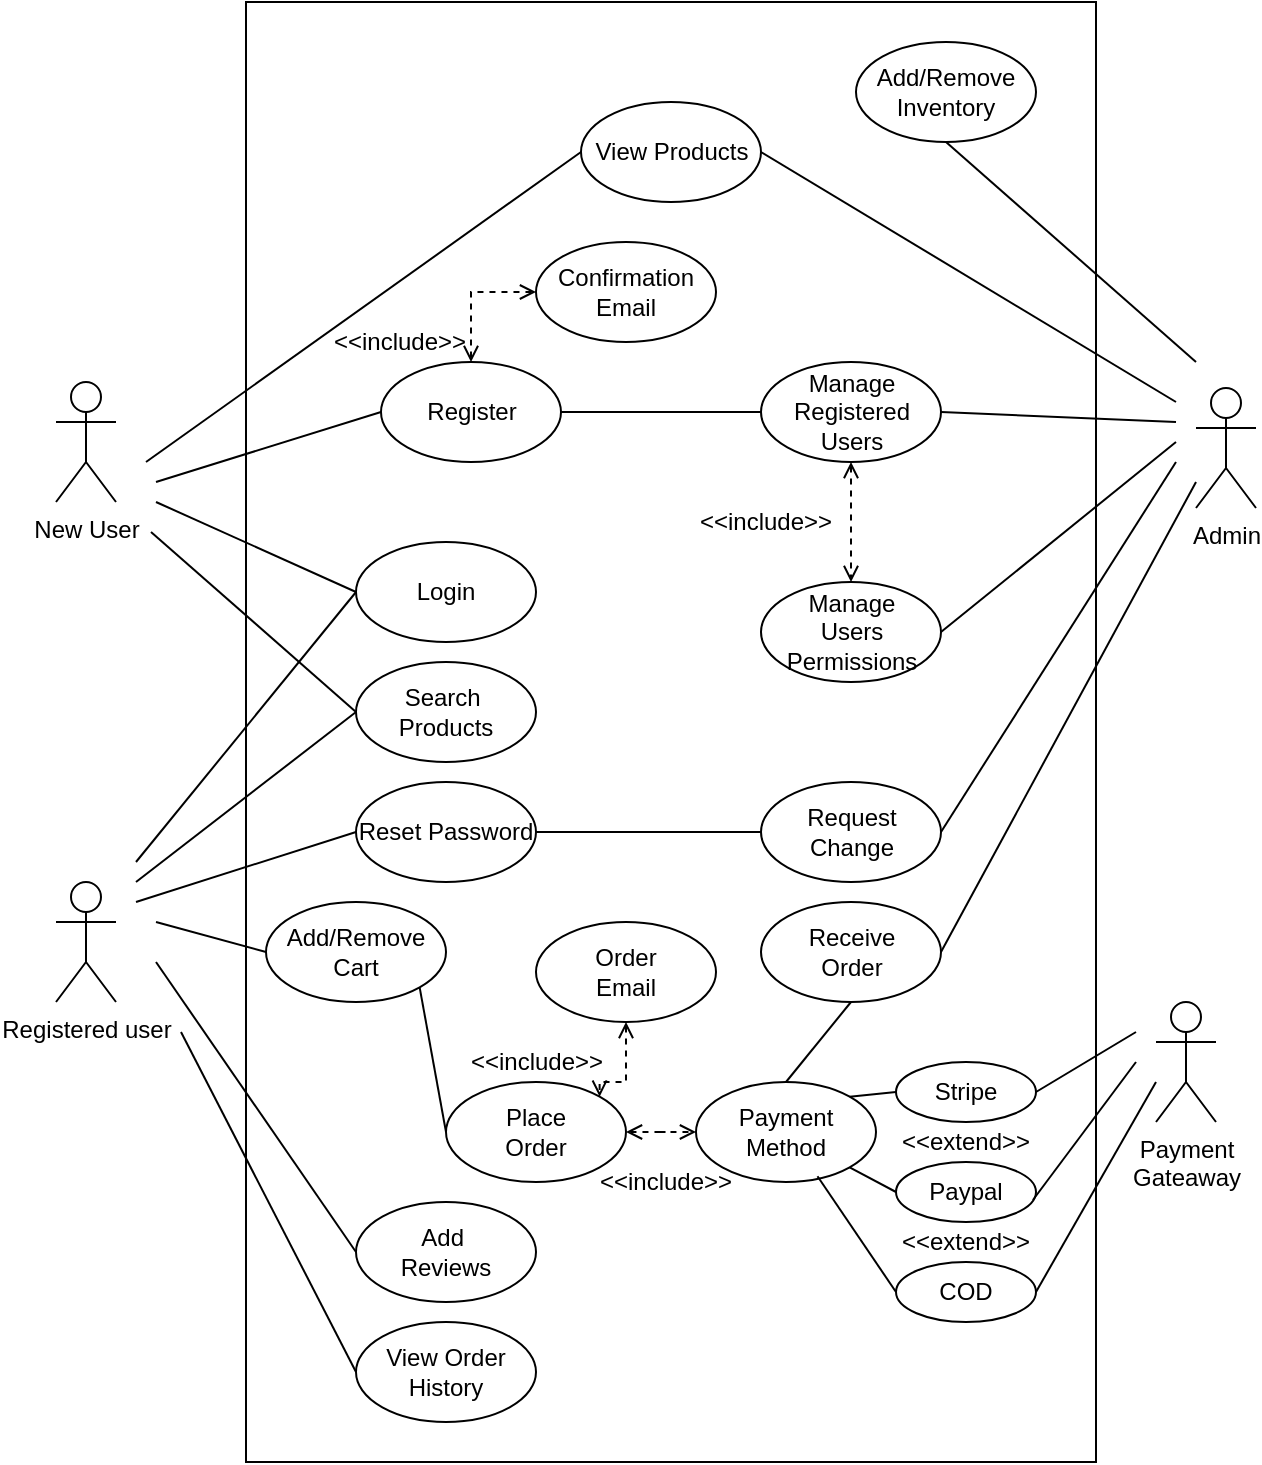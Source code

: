 <mxfile version="17.4.6" type="device"><diagram name="Page-1" id="e7e014a7-5840-1c2e-5031-d8a46d1fe8dd"><mxGraphModel dx="983" dy="508" grid="1" gridSize="10" guides="1" tooltips="1" connect="1" arrows="1" fold="1" page="1" pageScale="1" pageWidth="1169" pageHeight="826" background="none" math="0" shadow="0"><root><mxCell id="0"/><mxCell id="1" parent="0"/><mxCell id="q6a3Mhr6wD_Aku6HzVDH-3" value="" style="rounded=0;whiteSpace=wrap;html=1;" parent="1" vertex="1"><mxGeometry x="485" y="220" width="425" height="730" as="geometry"/></mxCell><object label="New User&lt;br&gt;" id="q6a3Mhr6wD_Aku6HzVDH-4"><mxCell style="shape=umlActor;verticalLabelPosition=bottom;verticalAlign=top;html=1;outlineConnect=0;" parent="1" vertex="1"><mxGeometry x="390" y="410" width="30" height="60" as="geometry"/></mxCell></object><mxCell id="q6a3Mhr6wD_Aku6HzVDH-5" value="Admin" style="shape=umlActor;verticalLabelPosition=bottom;verticalAlign=top;html=1;outlineConnect=0;" parent="1" vertex="1"><mxGeometry x="960" y="413" width="30" height="60" as="geometry"/></mxCell><mxCell id="q6a3Mhr6wD_Aku6HzVDH-6" value="View Products" style="ellipse;whiteSpace=wrap;html=1;" parent="1" vertex="1"><mxGeometry x="652.5" y="270" width="90" height="50" as="geometry"/></mxCell><mxCell id="q6a3Mhr6wD_Aku6HzVDH-17" value="Registered user&lt;br&gt;" style="shape=umlActor;verticalLabelPosition=bottom;verticalAlign=top;html=1;outlineConnect=0;" parent="1" vertex="1"><mxGeometry x="390" y="660" width="30" height="60" as="geometry"/></mxCell><mxCell id="q6a3Mhr6wD_Aku6HzVDH-20" value="" style="endArrow=none;html=1;rounded=0;entryX=0;entryY=0.5;entryDx=0;entryDy=0;" parent="1" target="q6a3Mhr6wD_Aku6HzVDH-6" edge="1"><mxGeometry width="50" height="50" relative="1" as="geometry"><mxPoint x="435" y="450" as="sourcePoint"/><mxPoint x="485" y="400" as="targetPoint"/></mxGeometry></mxCell><mxCell id="q6a3Mhr6wD_Aku6HzVDH-24" value="" style="endArrow=none;html=1;rounded=0;entryX=0;entryY=0.5;entryDx=0;entryDy=0;" parent="1" target="kOctwU49LShq_mwPdUdn-38" edge="1"><mxGeometry width="50" height="50" relative="1" as="geometry"><mxPoint x="440" y="700" as="sourcePoint"/><mxPoint x="540.0" y="865" as="targetPoint"/></mxGeometry></mxCell><mxCell id="q6a3Mhr6wD_Aku6HzVDH-25" value="" style="endArrow=none;html=1;rounded=0;entryX=0;entryY=0.5;entryDx=0;entryDy=0;exitX=1;exitY=1;exitDx=0;exitDy=0;" parent="1" source="kOctwU49LShq_mwPdUdn-20" target="kOctwU49LShq_mwPdUdn-23" edge="1"><mxGeometry width="50" height="50" relative="1" as="geometry"><mxPoint x="440" y="700" as="sourcePoint"/><mxPoint x="600" y="745" as="targetPoint"/></mxGeometry></mxCell><mxCell id="q6a3Mhr6wD_Aku6HzVDH-26" value="" style="endArrow=none;html=1;rounded=0;entryX=0;entryY=0.5;entryDx=0;entryDy=0;" parent="1" target="kOctwU49LShq_mwPdUdn-16" edge="1"><mxGeometry width="50" height="50" relative="1" as="geometry"><mxPoint x="430" y="660" as="sourcePoint"/><mxPoint x="525.0" y="650" as="targetPoint"/></mxGeometry></mxCell><mxCell id="q6a3Mhr6wD_Aku6HzVDH-32" value="" style="endArrow=none;html=1;rounded=0;exitX=1;exitY=0.5;exitDx=0;exitDy=0;" parent="1" source="kOctwU49LShq_mwPdUdn-3" edge="1"><mxGeometry width="50" height="50" relative="1" as="geometry"><mxPoint x="840.0" y="430.0" as="sourcePoint"/><mxPoint x="950" y="430" as="targetPoint"/></mxGeometry></mxCell><mxCell id="q6a3Mhr6wD_Aku6HzVDH-39" value="" style="endArrow=none;html=1;rounded=0;entryX=0;entryY=0.5;entryDx=0;entryDy=0;" parent="1" target="kOctwU49LShq_mwPdUdn-10" edge="1"><mxGeometry width="50" height="50" relative="1" as="geometry"><mxPoint x="440" y="460" as="sourcePoint"/><mxPoint x="547.5" y="425.0" as="targetPoint"/></mxGeometry></mxCell><mxCell id="q6a3Mhr6wD_Aku6HzVDH-40" value="" style="endArrow=none;html=1;rounded=0;entryX=0;entryY=0.5;entryDx=0;entryDy=0;" parent="1" target="kOctwU49LShq_mwPdUdn-11" edge="1"><mxGeometry width="50" height="50" relative="1" as="geometry"><mxPoint x="430" y="650" as="sourcePoint"/><mxPoint x="542.5" y="530" as="targetPoint"/></mxGeometry></mxCell><mxCell id="q6a3Mhr6wD_Aku6HzVDH-42" value="" style="endArrow=none;html=1;rounded=0;entryX=0;entryY=0.5;entryDx=0;entryDy=0;" parent="1" target="kOctwU49LShq_mwPdUdn-14" edge="1"><mxGeometry width="50" height="50" relative="1" as="geometry"><mxPoint x="430" y="670" as="sourcePoint"/><mxPoint x="530.0" y="570" as="targetPoint"/></mxGeometry></mxCell><mxCell id="q6a3Mhr6wD_Aku6HzVDH-47" value="" style="endArrow=none;html=1;rounded=0;exitX=0;exitY=0.5;exitDx=0;exitDy=0;entryX=1;entryY=0.5;entryDx=0;entryDy=0;endFill=0;" parent="1" source="kOctwU49LShq_mwPdUdn-15" target="kOctwU49LShq_mwPdUdn-14" edge="1"><mxGeometry width="50" height="50" relative="1" as="geometry"><mxPoint x="742.5" y="590" as="sourcePoint"/><mxPoint x="635" y="590" as="targetPoint"/></mxGeometry></mxCell><mxCell id="q6a3Mhr6wD_Aku6HzVDH-48" value="" style="endArrow=none;html=1;rounded=0;exitX=1;exitY=0.5;exitDx=0;exitDy=0;" parent="1" source="kOctwU49LShq_mwPdUdn-15" edge="1"><mxGeometry width="50" height="50" relative="1" as="geometry"><mxPoint x="845.0" y="580" as="sourcePoint"/><mxPoint x="950" y="450" as="targetPoint"/></mxGeometry></mxCell><mxCell id="q6a3Mhr6wD_Aku6HzVDH-49" value="Payment&lt;br&gt;Gateaway" style="shape=umlActor;verticalLabelPosition=bottom;verticalAlign=top;html=1;outlineConnect=0;" parent="1" vertex="1"><mxGeometry x="940" y="720" width="30" height="60" as="geometry"/></mxCell><mxCell id="q6a3Mhr6wD_Aku6HzVDH-51" value="Paypal" style="ellipse;whiteSpace=wrap;html=1;" parent="1" vertex="1"><mxGeometry x="810" y="800" width="70" height="30" as="geometry"/></mxCell><mxCell id="q6a3Mhr6wD_Aku6HzVDH-52" value="" style="endArrow=none;html=1;rounded=0;exitX=1;exitY=0.5;exitDx=0;exitDy=0;" parent="1" source="kOctwU49LShq_mwPdUdn-28" edge="1"><mxGeometry width="50" height="50" relative="1" as="geometry"><mxPoint x="888.07" y="720.0" as="sourcePoint"/><mxPoint x="930" y="735" as="targetPoint"/></mxGeometry></mxCell><mxCell id="q6a3Mhr6wD_Aku6HzVDH-53" value="" style="endArrow=none;html=1;rounded=0;exitX=0.978;exitY=0.633;exitDx=0;exitDy=0;exitPerimeter=0;" parent="1" source="q6a3Mhr6wD_Aku6HzVDH-51" edge="1"><mxGeometry width="50" height="50" relative="1" as="geometry"><mxPoint x="888.07" y="750" as="sourcePoint"/><mxPoint x="930" y="750" as="targetPoint"/></mxGeometry></mxCell><mxCell id="kOctwU49LShq_mwPdUdn-2" value="" style="endArrow=none;html=1;rounded=0;exitX=1;exitY=0.5;exitDx=0;exitDy=0;" parent="1" source="q6a3Mhr6wD_Aku6HzVDH-6" edge="1"><mxGeometry width="50" height="50" relative="1" as="geometry"><mxPoint x="845.0" y="390.5" as="sourcePoint"/><mxPoint x="950" y="420" as="targetPoint"/></mxGeometry></mxCell><mxCell id="kOctwU49LShq_mwPdUdn-8" style="edgeStyle=orthogonalEdgeStyle;rounded=0;orthogonalLoop=1;jettySize=auto;html=1;entryX=0.5;entryY=0;entryDx=0;entryDy=0;endArrow=open;endFill=0;startArrow=open;startFill=0;dashed=1;" parent="1" source="kOctwU49LShq_mwPdUdn-3" target="kOctwU49LShq_mwPdUdn-5" edge="1"><mxGeometry relative="1" as="geometry"/></mxCell><mxCell id="kOctwU49LShq_mwPdUdn-3" value="Manage&lt;br&gt;Registered Users" style="ellipse;whiteSpace=wrap;html=1;" parent="1" vertex="1"><mxGeometry x="742.5" y="400" width="90" height="50" as="geometry"/></mxCell><mxCell id="kOctwU49LShq_mwPdUdn-4" value="" style="endArrow=none;html=1;rounded=0;entryX=0;entryY=0.5;entryDx=0;entryDy=0;exitX=1;exitY=0.5;exitDx=0;exitDy=0;" parent="1" source="kOctwU49LShq_mwPdUdn-10" target="kOctwU49LShq_mwPdUdn-3" edge="1"><mxGeometry width="50" height="50" relative="1" as="geometry"><mxPoint x="652.5" y="425.0" as="sourcePoint"/><mxPoint x="757.5" y="480" as="targetPoint"/></mxGeometry></mxCell><mxCell id="kOctwU49LShq_mwPdUdn-5" value="Manage&lt;br&gt;Users&lt;br&gt;Permissions" style="ellipse;whiteSpace=wrap;html=1;" parent="1" vertex="1"><mxGeometry x="742.5" y="510" width="90" height="50" as="geometry"/></mxCell><mxCell id="kOctwU49LShq_mwPdUdn-7" value="" style="endArrow=none;html=1;rounded=0;exitX=1;exitY=0.5;exitDx=0;exitDy=0;" parent="1" source="kOctwU49LShq_mwPdUdn-5" edge="1"><mxGeometry width="50" height="50" relative="1" as="geometry"><mxPoint x="842.5" y="460.0" as="sourcePoint"/><mxPoint x="950" y="440" as="targetPoint"/></mxGeometry></mxCell><mxCell id="kOctwU49LShq_mwPdUdn-9" value="&amp;lt;&amp;lt;include&amp;gt;&amp;gt;" style="text;html=1;strokeColor=none;fillColor=none;align=center;verticalAlign=middle;whiteSpace=wrap;rounded=0;" parent="1" vertex="1"><mxGeometry x="720" y="470" width="50" height="20" as="geometry"/></mxCell><mxCell id="kOctwU49LShq_mwPdUdn-42" style="edgeStyle=orthogonalEdgeStyle;rounded=0;orthogonalLoop=1;jettySize=auto;html=1;entryX=0;entryY=0.5;entryDx=0;entryDy=0;dashed=1;startArrow=open;startFill=0;endArrow=open;endFill=0;" parent="1" source="kOctwU49LShq_mwPdUdn-10" target="kOctwU49LShq_mwPdUdn-41" edge="1"><mxGeometry relative="1" as="geometry"><Array as="points"><mxPoint x="598" y="365"/></Array></mxGeometry></mxCell><mxCell id="kOctwU49LShq_mwPdUdn-10" value="Register" style="ellipse;whiteSpace=wrap;html=1;" parent="1" vertex="1"><mxGeometry x="552.5" y="400" width="90" height="50" as="geometry"/></mxCell><mxCell id="kOctwU49LShq_mwPdUdn-11" value="Login" style="ellipse;whiteSpace=wrap;html=1;" parent="1" vertex="1"><mxGeometry x="540" y="490" width="90" height="50" as="geometry"/></mxCell><mxCell id="kOctwU49LShq_mwPdUdn-12" value="" style="endArrow=none;html=1;rounded=0;entryX=0;entryY=0.5;entryDx=0;entryDy=0;" parent="1" target="kOctwU49LShq_mwPdUdn-11" edge="1"><mxGeometry width="50" height="50" relative="1" as="geometry"><mxPoint x="440" y="470" as="sourcePoint"/><mxPoint x="562.5" y="435.0" as="targetPoint"/></mxGeometry></mxCell><mxCell id="kOctwU49LShq_mwPdUdn-15" value="Request&lt;br&gt;Change" style="ellipse;whiteSpace=wrap;html=1;" parent="1" vertex="1"><mxGeometry x="742.5" y="610" width="90" height="50" as="geometry"/></mxCell><mxCell id="kOctwU49LShq_mwPdUdn-16" value="Search&amp;nbsp;&lt;br&gt;Products" style="ellipse;whiteSpace=wrap;html=1;" parent="1" vertex="1"><mxGeometry x="540" y="550" width="90" height="50" as="geometry"/></mxCell><mxCell id="kOctwU49LShq_mwPdUdn-14" value="Reset Password" style="ellipse;whiteSpace=wrap;html=1;" parent="1" vertex="1"><mxGeometry x="540" y="610" width="90" height="50" as="geometry"/></mxCell><mxCell id="kOctwU49LShq_mwPdUdn-19" value="" style="endArrow=none;html=1;rounded=0;entryX=0;entryY=0.5;entryDx=0;entryDy=0;" parent="1" target="kOctwU49LShq_mwPdUdn-16" edge="1"><mxGeometry width="50" height="50" relative="1" as="geometry"><mxPoint x="437.5" y="485.0" as="sourcePoint"/><mxPoint x="537.5" y="530.0" as="targetPoint"/></mxGeometry></mxCell><mxCell id="kOctwU49LShq_mwPdUdn-20" value="Add/Remove&lt;br&gt;Cart" style="ellipse;whiteSpace=wrap;html=1;" parent="1" vertex="1"><mxGeometry x="495" y="670" width="90" height="50" as="geometry"/></mxCell><mxCell id="kOctwU49LShq_mwPdUdn-21" value="" style="endArrow=none;html=1;rounded=0;entryX=0;entryY=0.5;entryDx=0;entryDy=0;" parent="1" target="kOctwU49LShq_mwPdUdn-20" edge="1"><mxGeometry width="50" height="50" relative="1" as="geometry"><mxPoint x="440" y="680" as="sourcePoint"/><mxPoint x="550" y="645" as="targetPoint"/></mxGeometry></mxCell><mxCell id="kOctwU49LShq_mwPdUdn-25" style="edgeStyle=orthogonalEdgeStyle;rounded=0;orthogonalLoop=1;jettySize=auto;html=1;entryX=0;entryY=0.5;entryDx=0;entryDy=0;startArrow=open;startFill=0;endArrow=open;endFill=0;dashed=1;" parent="1" source="kOctwU49LShq_mwPdUdn-23" target="kOctwU49LShq_mwPdUdn-24" edge="1"><mxGeometry relative="1" as="geometry"/></mxCell><mxCell id="kOctwU49LShq_mwPdUdn-23" value="Place&lt;br&gt;Order" style="ellipse;whiteSpace=wrap;html=1;" parent="1" vertex="1"><mxGeometry x="585" y="760" width="90" height="50" as="geometry"/></mxCell><mxCell id="kOctwU49LShq_mwPdUdn-24" value="Payment&lt;br&gt;Method" style="ellipse;whiteSpace=wrap;html=1;" parent="1" vertex="1"><mxGeometry x="710" y="760" width="90" height="50" as="geometry"/></mxCell><mxCell id="kOctwU49LShq_mwPdUdn-26" value="&amp;lt;&amp;lt;include&amp;gt;&amp;gt;" style="text;html=1;strokeColor=none;fillColor=none;align=center;verticalAlign=middle;whiteSpace=wrap;rounded=0;" parent="1" vertex="1"><mxGeometry x="670" y="800" width="50" height="20" as="geometry"/></mxCell><mxCell id="kOctwU49LShq_mwPdUdn-28" value="Stripe" style="ellipse;whiteSpace=wrap;html=1;" parent="1" vertex="1"><mxGeometry x="810" y="750" width="70" height="30" as="geometry"/></mxCell><mxCell id="kOctwU49LShq_mwPdUdn-31" value="" style="endArrow=none;html=1;rounded=0;exitX=1;exitY=0;exitDx=0;exitDy=0;entryX=0;entryY=0.5;entryDx=0;entryDy=0;" parent="1" source="kOctwU49LShq_mwPdUdn-24" target="kOctwU49LShq_mwPdUdn-28" edge="1"><mxGeometry width="50" height="50" relative="1" as="geometry"><mxPoint x="780.57" y="719.43" as="sourcePoint"/><mxPoint x="832.5" y="719.43" as="targetPoint"/></mxGeometry></mxCell><mxCell id="kOctwU49LShq_mwPdUdn-32" value="" style="endArrow=none;html=1;rounded=0;exitX=1;exitY=1;exitDx=0;exitDy=0;entryX=0;entryY=0.5;entryDx=0;entryDy=0;" parent="1" source="kOctwU49LShq_mwPdUdn-24" target="q6a3Mhr6wD_Aku6HzVDH-51" edge="1"><mxGeometry width="50" height="50" relative="1" as="geometry"><mxPoint x="898.07" y="760" as="sourcePoint"/><mxPoint x="950" y="740" as="targetPoint"/></mxGeometry></mxCell><mxCell id="kOctwU49LShq_mwPdUdn-34" value="Receive&lt;br&gt;Order" style="ellipse;whiteSpace=wrap;html=1;" parent="1" vertex="1"><mxGeometry x="742.5" y="670" width="90" height="50" as="geometry"/></mxCell><mxCell id="kOctwU49LShq_mwPdUdn-35" value="" style="endArrow=none;html=1;rounded=0;exitX=1;exitY=0.5;exitDx=0;exitDy=0;" parent="1" source="kOctwU49LShq_mwPdUdn-34" edge="1"><mxGeometry width="50" height="50" relative="1" as="geometry"><mxPoint x="842.5" y="645" as="sourcePoint"/><mxPoint x="960" y="460" as="targetPoint"/></mxGeometry></mxCell><mxCell id="kOctwU49LShq_mwPdUdn-36" value="" style="endArrow=none;html=1;rounded=0;exitX=0.5;exitY=0;exitDx=0;exitDy=0;entryX=0.5;entryY=1;entryDx=0;entryDy=0;" parent="1" source="kOctwU49LShq_mwPdUdn-24" target="kOctwU49LShq_mwPdUdn-34" edge="1"><mxGeometry width="50" height="50" relative="1" as="geometry"><mxPoint x="750.0" y="760" as="sourcePoint"/><mxPoint x="800" y="730" as="targetPoint"/></mxGeometry></mxCell><mxCell id="kOctwU49LShq_mwPdUdn-37" value="&amp;lt;&amp;lt;extend&amp;gt;&amp;gt;" style="text;html=1;strokeColor=none;fillColor=none;align=center;verticalAlign=middle;whiteSpace=wrap;rounded=0;" parent="1" vertex="1"><mxGeometry x="820" y="780" width="50" height="20" as="geometry"/></mxCell><mxCell id="kOctwU49LShq_mwPdUdn-38" value="Add&amp;nbsp;&lt;br&gt;Reviews" style="ellipse;whiteSpace=wrap;html=1;" parent="1" vertex="1"><mxGeometry x="540" y="820" width="90" height="50" as="geometry"/></mxCell><mxCell id="kOctwU49LShq_mwPdUdn-39" value="View Order&lt;br&gt;History" style="ellipse;whiteSpace=wrap;html=1;" parent="1" vertex="1"><mxGeometry x="540" y="880" width="90" height="50" as="geometry"/></mxCell><mxCell id="kOctwU49LShq_mwPdUdn-40" value="" style="endArrow=none;html=1;rounded=0;entryX=0;entryY=0.5;entryDx=0;entryDy=0;" parent="1" target="kOctwU49LShq_mwPdUdn-39" edge="1"><mxGeometry width="50" height="50" relative="1" as="geometry"><mxPoint x="452.5" y="735" as="sourcePoint"/><mxPoint x="552.5" y="870" as="targetPoint"/></mxGeometry></mxCell><mxCell id="kOctwU49LShq_mwPdUdn-41" value="Confirmation&lt;br&gt;Email" style="ellipse;whiteSpace=wrap;html=1;" parent="1" vertex="1"><mxGeometry x="630" y="340" width="90" height="50" as="geometry"/></mxCell><mxCell id="kOctwU49LShq_mwPdUdn-43" value="&amp;lt;&amp;lt;include&amp;gt;&amp;gt;" style="text;html=1;strokeColor=none;fillColor=none;align=center;verticalAlign=middle;whiteSpace=wrap;rounded=0;" parent="1" vertex="1"><mxGeometry x="552.5" y="380" width="17.5" height="20" as="geometry"/></mxCell><mxCell id="kOctwU49LShq_mwPdUdn-49" style="edgeStyle=orthogonalEdgeStyle;rounded=0;orthogonalLoop=1;jettySize=auto;html=1;entryX=1;entryY=0;entryDx=0;entryDy=0;dashed=1;startArrow=open;startFill=0;endArrow=open;endFill=0;" parent="1" source="kOctwU49LShq_mwPdUdn-44" target="kOctwU49LShq_mwPdUdn-23" edge="1"><mxGeometry relative="1" as="geometry"><Array as="points"><mxPoint x="675" y="760"/><mxPoint x="662" y="760"/></Array></mxGeometry></mxCell><mxCell id="kOctwU49LShq_mwPdUdn-44" value="Order&lt;br&gt;Email" style="ellipse;whiteSpace=wrap;html=1;" parent="1" vertex="1"><mxGeometry x="630" y="680" width="90" height="50" as="geometry"/></mxCell><mxCell id="kOctwU49LShq_mwPdUdn-47" value="&amp;lt;&amp;lt;include&amp;gt;&amp;gt;" style="text;html=1;strokeColor=none;fillColor=none;align=center;verticalAlign=middle;whiteSpace=wrap;rounded=0;" parent="1" vertex="1"><mxGeometry x="617.5" y="740" width="25" height="20" as="geometry"/></mxCell><mxCell id="kOctwU49LShq_mwPdUdn-50" value="Add/Remove&lt;br&gt;Inventory" style="ellipse;whiteSpace=wrap;html=1;" parent="1" vertex="1"><mxGeometry x="790" y="240" width="90" height="50" as="geometry"/></mxCell><mxCell id="kOctwU49LShq_mwPdUdn-52" value="" style="endArrow=none;html=1;rounded=0;exitX=0.5;exitY=1;exitDx=0;exitDy=0;" parent="1" source="kOctwU49LShq_mwPdUdn-50" edge="1"><mxGeometry width="50" height="50" relative="1" as="geometry"><mxPoint x="752.5" y="275" as="sourcePoint"/><mxPoint x="960" y="400.0" as="targetPoint"/></mxGeometry></mxCell><mxCell id="A4E7u3KV8CIpJIFTWEar-1" value="COD" style="ellipse;whiteSpace=wrap;html=1;" vertex="1" parent="1"><mxGeometry x="810" y="850" width="70" height="30" as="geometry"/></mxCell><mxCell id="A4E7u3KV8CIpJIFTWEar-3" value="&amp;lt;&amp;lt;extend&amp;gt;&amp;gt;" style="text;html=1;strokeColor=none;fillColor=none;align=center;verticalAlign=middle;whiteSpace=wrap;rounded=0;" vertex="1" parent="1"><mxGeometry x="820" y="830" width="50" height="20" as="geometry"/></mxCell><mxCell id="A4E7u3KV8CIpJIFTWEar-4" value="" style="endArrow=none;html=1;rounded=0;exitX=1;exitY=0.5;exitDx=0;exitDy=0;" edge="1" parent="1" source="A4E7u3KV8CIpJIFTWEar-1"><mxGeometry width="50" height="50" relative="1" as="geometry"><mxPoint x="888.46" y="828.99" as="sourcePoint"/><mxPoint x="940" y="760" as="targetPoint"/></mxGeometry></mxCell><mxCell id="A4E7u3KV8CIpJIFTWEar-5" value="" style="endArrow=none;html=1;rounded=0;exitX=0.675;exitY=0.943;exitDx=0;exitDy=0;entryX=0;entryY=0.5;entryDx=0;entryDy=0;exitPerimeter=0;" edge="1" parent="1" source="kOctwU49LShq_mwPdUdn-24" target="A4E7u3KV8CIpJIFTWEar-1"><mxGeometry width="50" height="50" relative="1" as="geometry"><mxPoint x="796.869" y="812.65" as="sourcePoint"/><mxPoint x="820.0" y="825" as="targetPoint"/></mxGeometry></mxCell></root></mxGraphModel></diagram></mxfile>